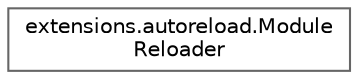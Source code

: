 digraph "Graphical Class Hierarchy"
{
 // LATEX_PDF_SIZE
  bgcolor="transparent";
  edge [fontname=Helvetica,fontsize=10,labelfontname=Helvetica,labelfontsize=10];
  node [fontname=Helvetica,fontsize=10,shape=box,height=0.2,width=0.4];
  rankdir="LR";
  Node0 [id="Node000000",label="extensions.autoreload.Module\lReloader",height=0.2,width=0.4,color="grey40", fillcolor="white", style="filled",URL="$classextensions_1_1autoreload_1_1_module_reloader.html",tooltip=" "];
}
